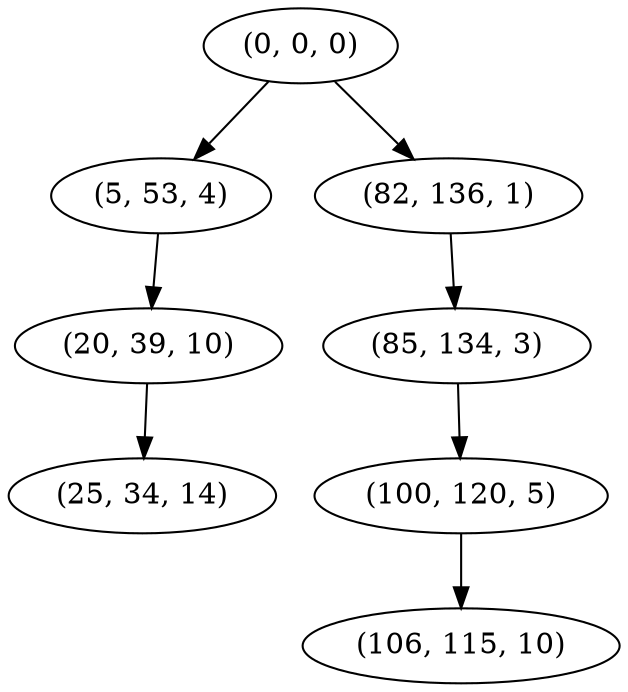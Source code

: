 digraph tree {
    "(0, 0, 0)";
    "(5, 53, 4)";
    "(20, 39, 10)";
    "(25, 34, 14)";
    "(82, 136, 1)";
    "(85, 134, 3)";
    "(100, 120, 5)";
    "(106, 115, 10)";
    "(0, 0, 0)" -> "(5, 53, 4)";
    "(0, 0, 0)" -> "(82, 136, 1)";
    "(5, 53, 4)" -> "(20, 39, 10)";
    "(20, 39, 10)" -> "(25, 34, 14)";
    "(82, 136, 1)" -> "(85, 134, 3)";
    "(85, 134, 3)" -> "(100, 120, 5)";
    "(100, 120, 5)" -> "(106, 115, 10)";
}
